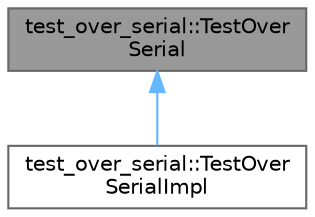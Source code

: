 digraph "test_over_serial::TestOverSerial"
{
 // LATEX_PDF_SIZE
  bgcolor="transparent";
  edge [fontname=Helvetica,fontsize=10,labelfontname=Helvetica,labelfontsize=10];
  node [fontname=Helvetica,fontsize=10,shape=box,height=0.2,width=0.4];
  Node1 [id="Node000001",label="test_over_serial::TestOver\lSerial",height=0.2,width=0.4,color="gray40", fillcolor="grey60", style="filled", fontcolor="black",tooltip=" "];
  Node1 -> Node2 [id="edge1_Node000001_Node000002",dir="back",color="steelblue1",style="solid",tooltip=" "];
  Node2 [id="Node000002",label="test_over_serial::TestOver\lSerialImpl",height=0.2,width=0.4,color="gray40", fillcolor="white", style="filled",URL="$classtest__over__serial_1_1_test_over_serial_impl.html",tooltip=" "];
}

